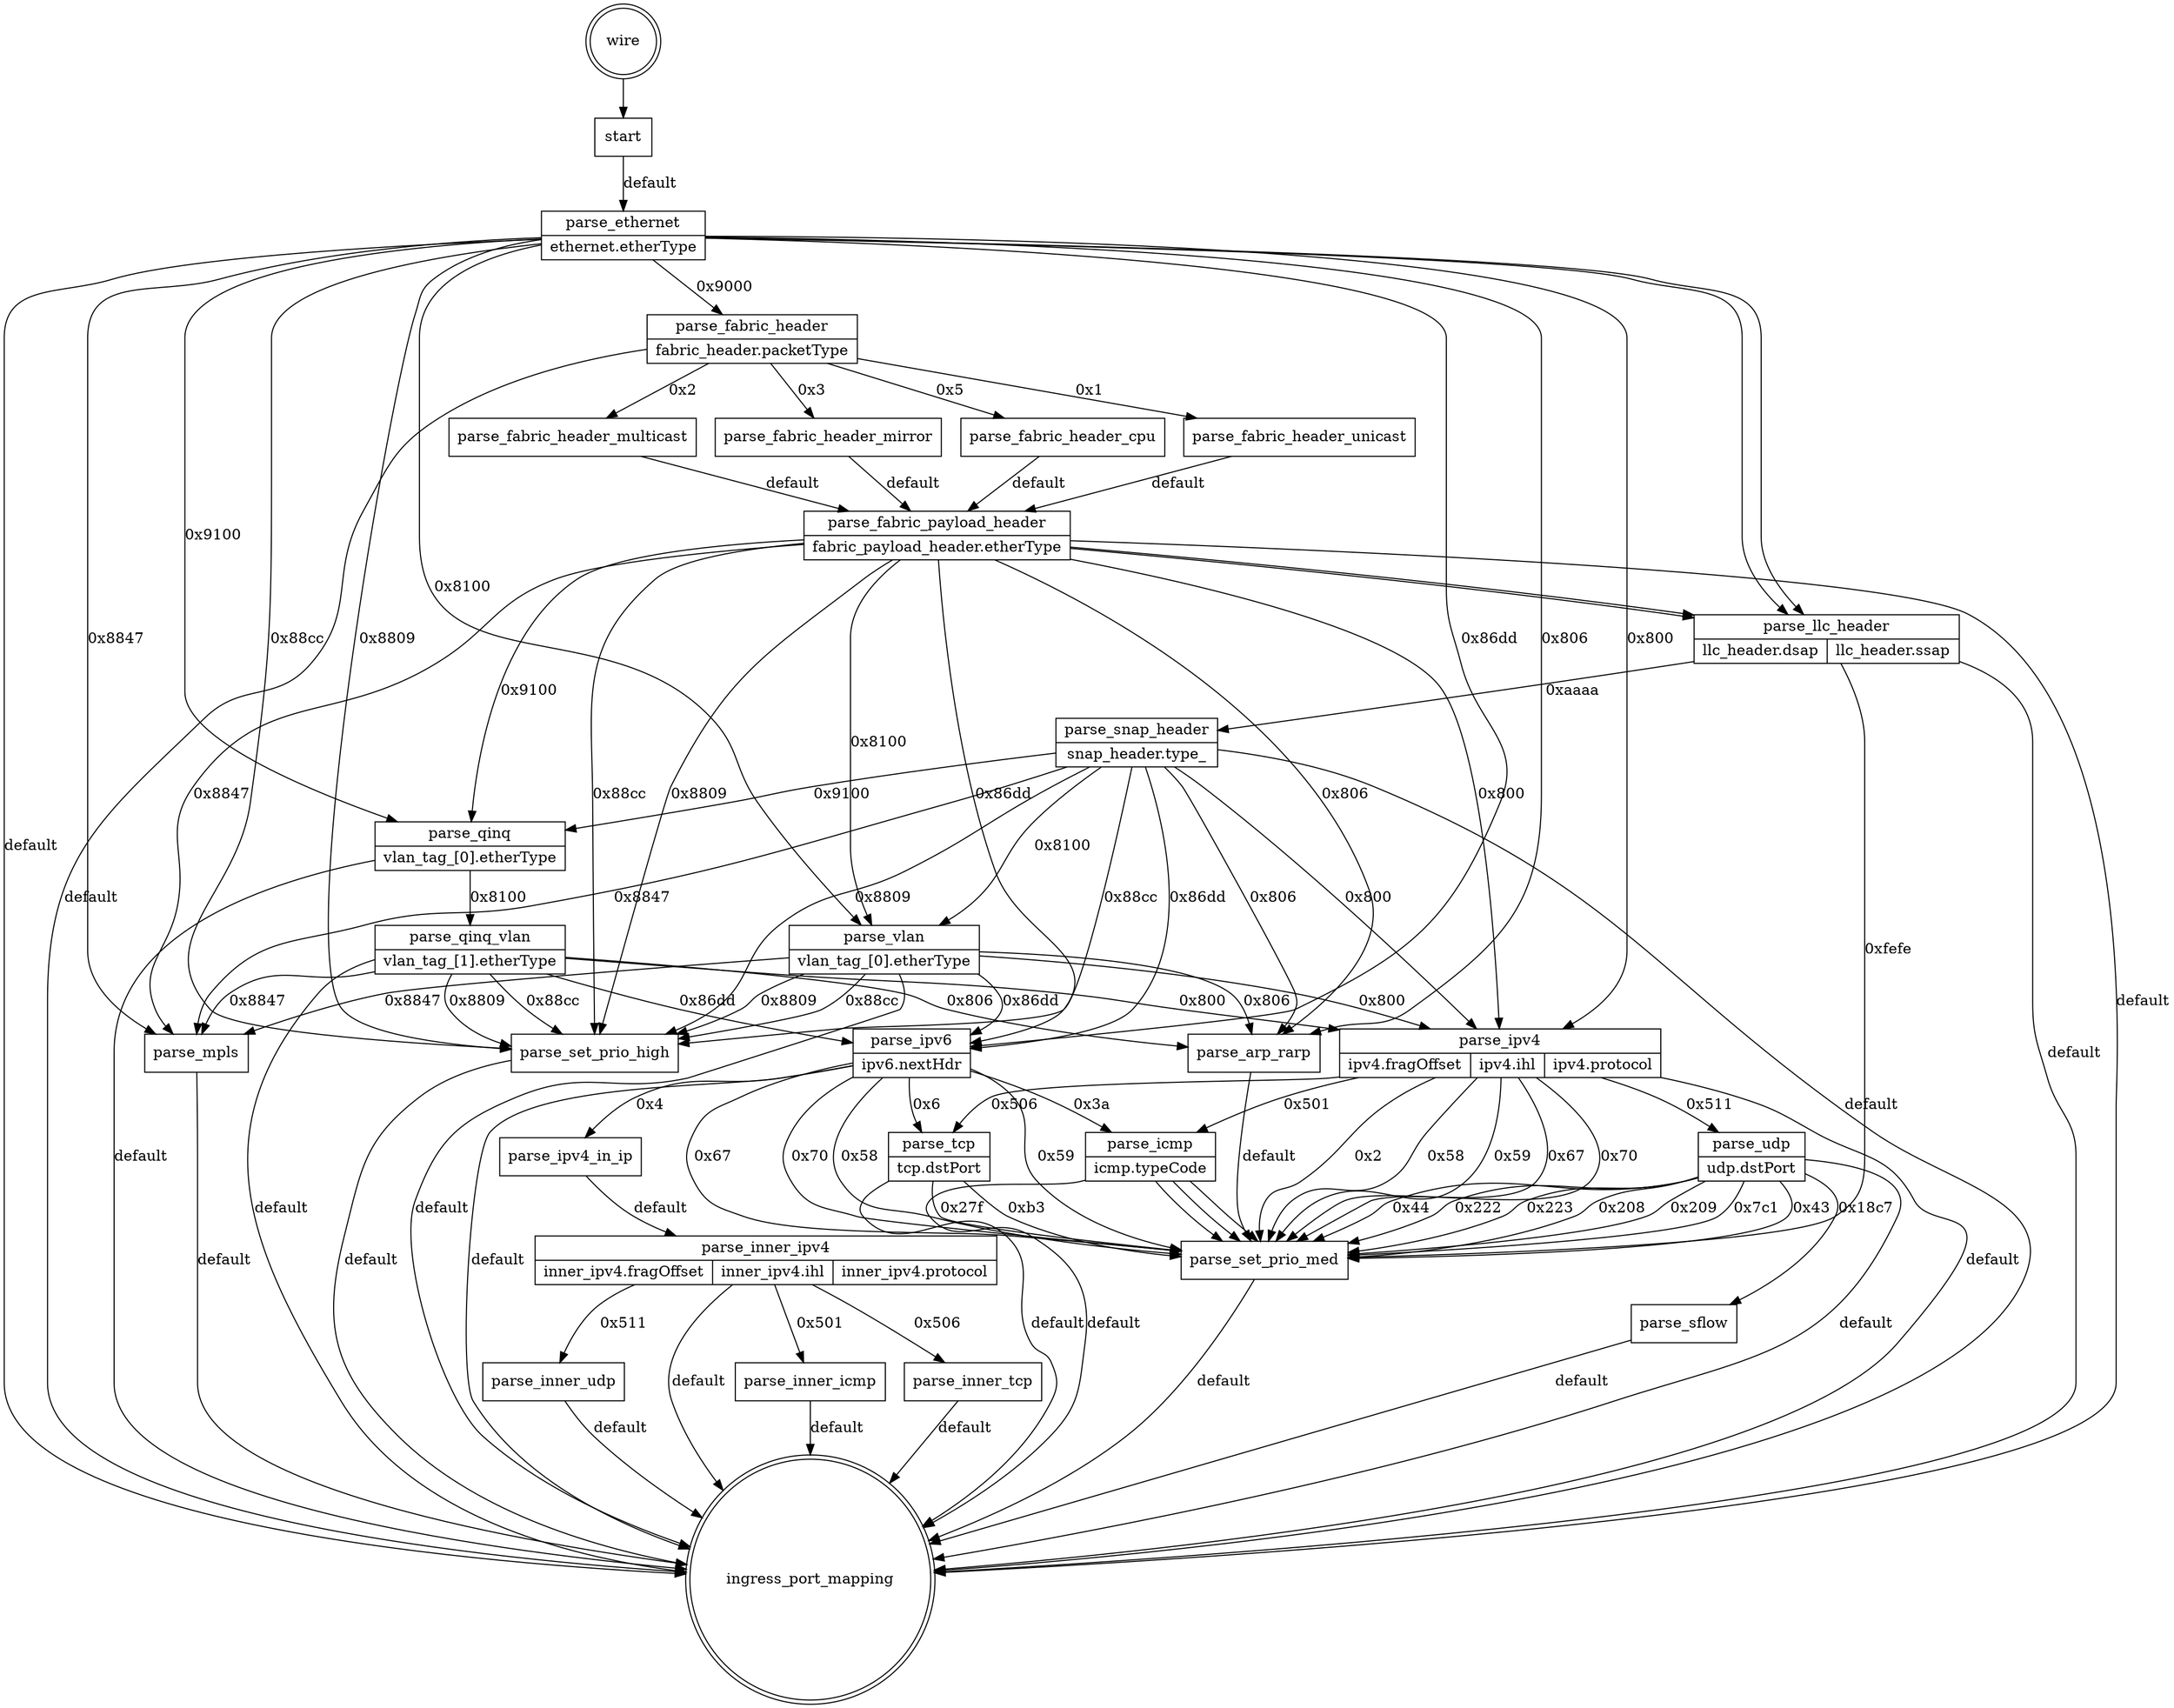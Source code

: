 digraph g {
   wire [shape=doublecircle];
   __table_ingress_port_mapping [label=ingress_port_mapping shape=doublecircle];
   wire -> start
   start [shape=record label="{start}"];
   start -> parse_ethernet [label="default"];
   parse_ethernet [shape=record label="{parse_ethernet | {ethernet.etherType}}"];
   parse_ethernet -> parse_llc_header [label=""];
   parse_llc_header [shape=record label="{parse_llc_header | {llc_header.dsap | llc_header.ssap}}"];
   parse_llc_header -> parse_snap_header [label="0xaaaa"];
   parse_snap_header [shape=record label="{parse_snap_header | {snap_header.type_}}"];
   parse_snap_header -> parse_vlan [label="0x8100"];
   parse_vlan [shape=record label="{parse_vlan | {vlan_tag_[0].etherType}}"];
   parse_vlan -> parse_mpls [label="0x8847"];
   parse_mpls [shape=record label="{parse_mpls}"];
   parse_mpls -> __table_ingress_port_mapping [label="default"];
   parse_ipv4 [shape=record label="{parse_ipv4 | {ipv4.fragOffset | ipv4.ihl | ipv4.protocol}}"];
   parse_ipv4 -> parse_icmp [label="0x501"];
   parse_icmp [shape=record label="{parse_icmp | {icmp.typeCode}}"];
   parse_icmp -> parse_set_prio_med [label=""];
   parse_set_prio_med [shape=record label="{parse_set_prio_med}"];
   parse_set_prio_med -> __table_ingress_port_mapping [label="default"];
   parse_icmp -> parse_set_prio_med [label=""];
   parse_icmp -> parse_set_prio_med [label=""];
   parse_icmp -> __table_ingress_port_mapping [label="default"];
   parse_tcp [shape=record label="{parse_tcp | {tcp.dstPort}}"];
   parse_tcp -> parse_set_prio_med [label="0xb3"];
   parse_tcp -> parse_set_prio_med [label="0x27f"];
   parse_tcp -> __table_ingress_port_mapping [label="default"];
   parse_udp [shape=record label="{parse_udp | {udp.dstPort}}"];
   parse_udp -> parse_set_prio_med [label="0x43"];
   parse_sflow [shape=record label="{parse_sflow}"];
   parse_sflow -> __table_ingress_port_mapping [label="default"];
   parse_udp -> parse_set_prio_med [label="0x44"];
   parse_udp -> parse_set_prio_med [label="0x222"];
   parse_udp -> parse_set_prio_med [label="0x223"];
   parse_udp -> parse_set_prio_med [label="0x208"];
   parse_udp -> parse_set_prio_med [label="0x209"];
   parse_udp -> parse_set_prio_med [label="0x7c1"];
   parse_udp -> parse_sflow [label="0x18c7"];
   parse_udp -> __table_ingress_port_mapping [label="default"];
   parse_ipv4 -> parse_tcp [label="0x506"];
   parse_ipv4 -> parse_udp [label="0x511"];
   parse_ipv4 -> parse_set_prio_med [label="0x2"];
   parse_ipv4 -> parse_set_prio_med [label="0x58"];
   parse_ipv4 -> parse_set_prio_med [label="0x59"];
   parse_ipv4 -> parse_set_prio_med [label="0x67"];
   parse_ipv4 -> parse_set_prio_med [label="0x70"];
   parse_ipv4 -> __table_ingress_port_mapping [label="default"];
   parse_ipv6 [shape=record label="{parse_ipv6 | {ipv6.nextHdr}}"];
   parse_ipv6 -> parse_icmp [label="0x3a"];
   parse_ipv4_in_ip [shape=record label="{parse_ipv4_in_ip}"];
   parse_ipv4_in_ip -> parse_inner_ipv4 [label="default"];
   parse_inner_ipv4 [shape=record label="{parse_inner_ipv4 | {inner_ipv4.fragOffset | inner_ipv4.ihl | inner_ipv4.protocol}}"];
   parse_inner_ipv4 -> parse_inner_icmp [label="0x501"];
   parse_inner_icmp [shape=record label="{parse_inner_icmp}"];
   parse_inner_icmp -> __table_ingress_port_mapping [label="default"];
   parse_inner_tcp [shape=record label="{parse_inner_tcp}"];
   parse_inner_tcp -> __table_ingress_port_mapping [label="default"];
   parse_inner_udp [shape=record label="{parse_inner_udp}"];
   parse_inner_udp -> __table_ingress_port_mapping [label="default"];
   parse_inner_ipv4 -> parse_inner_tcp [label="0x506"];
   parse_inner_ipv4 -> parse_inner_udp [label="0x511"];
   parse_inner_ipv4 -> __table_ingress_port_mapping [label="default"];
   parse_ipv6 -> parse_tcp [label="0x6"];
   parse_ipv6 -> parse_ipv4_in_ip [label="0x4"];
   parse_ipv6 -> parse_set_prio_med [label="0x58"];
   parse_ipv6 -> parse_set_prio_med [label="0x59"];
   parse_ipv6 -> parse_set_prio_med [label="0x67"];
   parse_ipv6 -> parse_set_prio_med [label="0x70"];
   parse_ipv6 -> __table_ingress_port_mapping [label="default"];
   parse_arp_rarp [shape=record label="{parse_arp_rarp}"];
   parse_arp_rarp -> parse_set_prio_med [label="default"];
   parse_set_prio_high [shape=record label="{parse_set_prio_high}"];
   parse_set_prio_high -> __table_ingress_port_mapping [label="default"];
   parse_vlan -> parse_ipv4 [label="0x800"];
   parse_vlan -> parse_ipv6 [label="0x86dd"];
   parse_vlan -> parse_arp_rarp [label="0x806"];
   parse_vlan -> parse_set_prio_high [label="0x88cc"];
   parse_vlan -> parse_set_prio_high [label="0x8809"];
   parse_vlan -> __table_ingress_port_mapping [label="default"];
   parse_qinq [shape=record label="{parse_qinq | {vlan_tag_[0].etherType}}"];
   parse_qinq -> parse_qinq_vlan [label="0x8100"];
   parse_qinq_vlan [shape=record label="{parse_qinq_vlan | {vlan_tag_[1].etherType}}"];
   parse_qinq_vlan -> parse_mpls [label="0x8847"];
   parse_qinq_vlan -> parse_ipv4 [label="0x800"];
   parse_qinq_vlan -> parse_ipv6 [label="0x86dd"];
   parse_qinq_vlan -> parse_arp_rarp [label="0x806"];
   parse_qinq_vlan -> parse_set_prio_high [label="0x88cc"];
   parse_qinq_vlan -> parse_set_prio_high [label="0x8809"];
   parse_qinq_vlan -> __table_ingress_port_mapping [label="default"];
   parse_qinq -> __table_ingress_port_mapping [label="default"];
   parse_snap_header -> parse_qinq [label="0x9100"];
   parse_snap_header -> parse_mpls [label="0x8847"];
   parse_snap_header -> parse_ipv4 [label="0x800"];
   parse_snap_header -> parse_ipv6 [label="0x86dd"];
   parse_snap_header -> parse_arp_rarp [label="0x806"];
   parse_snap_header -> parse_set_prio_high [label="0x88cc"];
   parse_snap_header -> parse_set_prio_high [label="0x8809"];
   parse_snap_header -> __table_ingress_port_mapping [label="default"];
   parse_llc_header -> parse_set_prio_med [label="0xfefe"];
   parse_llc_header -> __table_ingress_port_mapping [label="default"];
   parse_fabric_header [shape=record label="{parse_fabric_header | {fabric_header.packetType}}"];
   parse_fabric_header -> parse_fabric_header_unicast [label="0x1"];
   parse_fabric_header_unicast [shape=record label="{parse_fabric_header_unicast}"];
   parse_fabric_header_unicast -> parse_fabric_payload_header [label="default"];
   parse_fabric_payload_header [shape=record label="{parse_fabric_payload_header | {fabric_payload_header.etherType}}"];
   parse_fabric_payload_header -> parse_llc_header [label=""];
   parse_fabric_payload_header -> parse_llc_header [label=""];
   parse_fabric_payload_header -> parse_vlan [label="0x8100"];
   parse_fabric_payload_header -> parse_qinq [label="0x9100"];
   parse_fabric_payload_header -> parse_mpls [label="0x8847"];
   parse_fabric_payload_header -> parse_ipv4 [label="0x800"];
   parse_fabric_payload_header -> parse_ipv6 [label="0x86dd"];
   parse_fabric_payload_header -> parse_arp_rarp [label="0x806"];
   parse_fabric_payload_header -> parse_set_prio_high [label="0x88cc"];
   parse_fabric_payload_header -> parse_set_prio_high [label="0x8809"];
   parse_fabric_payload_header -> __table_ingress_port_mapping [label="default"];
   parse_fabric_header_multicast [shape=record label="{parse_fabric_header_multicast}"];
   parse_fabric_header_multicast -> parse_fabric_payload_header [label="default"];
   parse_fabric_header_mirror [shape=record label="{parse_fabric_header_mirror}"];
   parse_fabric_header_mirror -> parse_fabric_payload_header [label="default"];
   parse_fabric_header_cpu [shape=record label="{parse_fabric_header_cpu}"];
   parse_fabric_header_cpu -> parse_fabric_payload_header [label="default"];
   parse_fabric_header -> parse_fabric_header_multicast [label="0x2"];
   parse_fabric_header -> parse_fabric_header_mirror [label="0x3"];
   parse_fabric_header -> parse_fabric_header_cpu [label="0x5"];
   parse_fabric_header -> __table_ingress_port_mapping [label="default"];
   parse_ethernet -> parse_llc_header [label=""];
   parse_ethernet -> parse_fabric_header [label="0x9000"];
   parse_ethernet -> parse_vlan [label="0x8100"];
   parse_ethernet -> parse_qinq [label="0x9100"];
   parse_ethernet -> parse_mpls [label="0x8847"];
   parse_ethernet -> parse_ipv4 [label="0x800"];
   parse_ethernet -> parse_ipv6 [label="0x86dd"];
   parse_ethernet -> parse_arp_rarp [label="0x806"];
   parse_ethernet -> parse_set_prio_high [label="0x88cc"];
   parse_ethernet -> parse_set_prio_high [label="0x8809"];
   parse_ethernet -> __table_ingress_port_mapping [label="default"];
}
